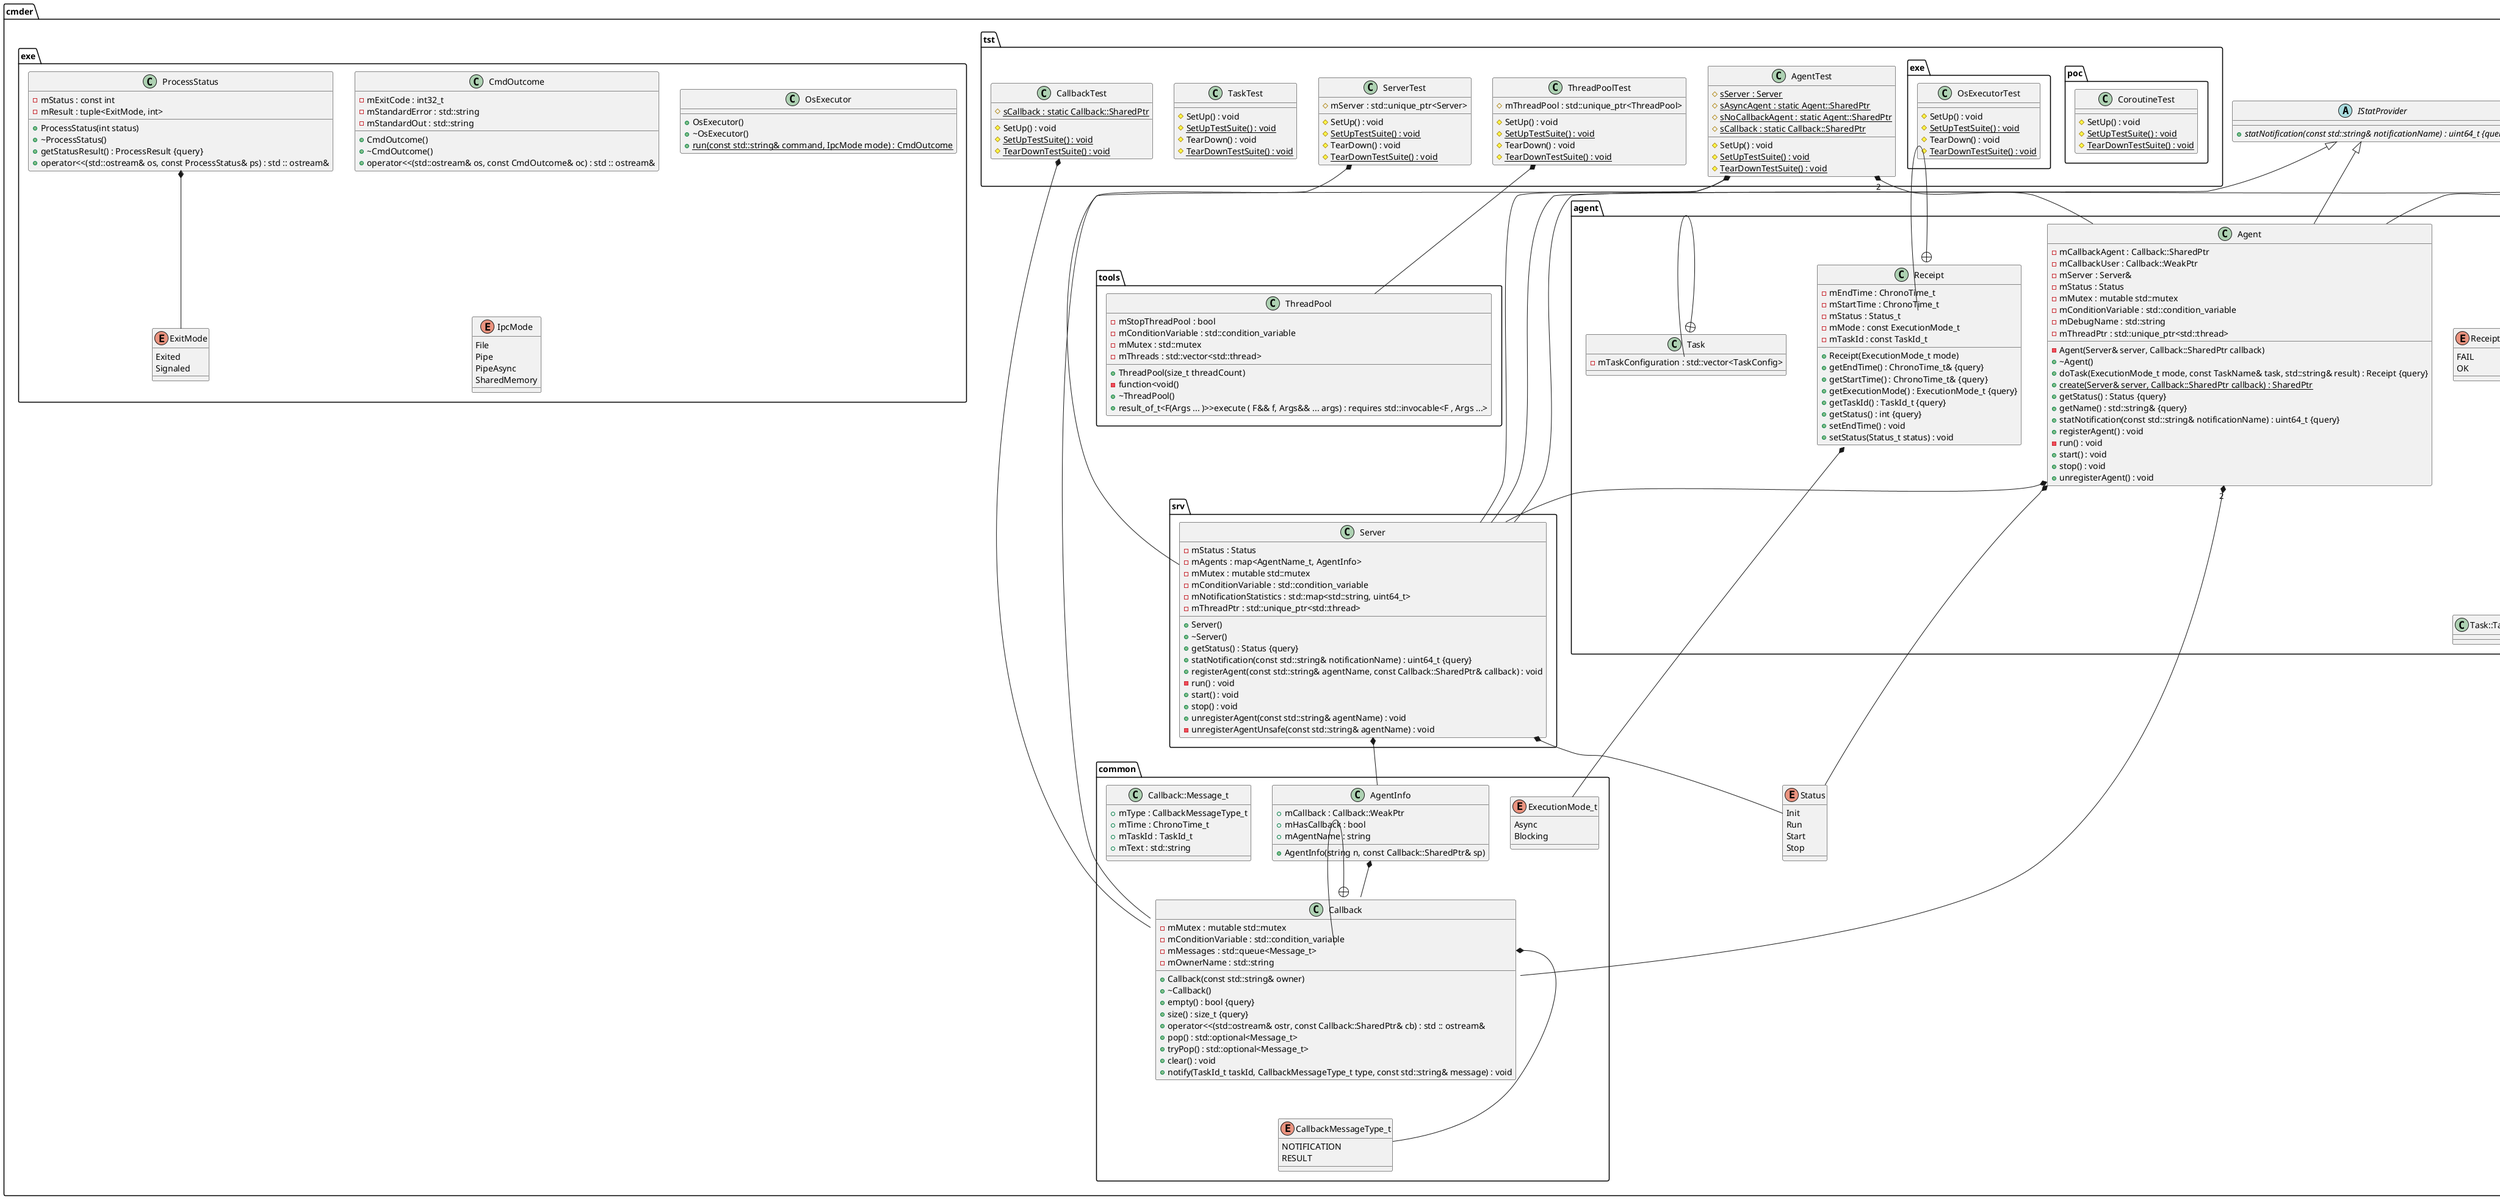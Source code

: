 @startuml





/' Objects '/

class scoped_logger {
	+scoped_logger(const std::string& className, const char* funcName, unsigned line)
	+~scoped_logger()
	-_ss : std::stringstream
	+stream() : std::stringstream&
}


namespace cmder {
	abstract class IControllableThread {
		+{abstract} getStatus() : int {query}
		+{abstract} start() : void
		+{abstract} stop() : void
	}

	abstract class IStatProvider {
		+{abstract} statNotification(const std::string& notificationName) : uint64_t {query}
	}

	enum Status {
		Init
		Run
		Start
		Stop
	}

	namespace tst {
		class AgentTest {
			#{static} sServer : Server
			#{static} sAsyncAgent : static Agent::SharedPtr
			#{static} sNoCallbackAgent : static Agent::SharedPtr
			#{static} sCallback : static Callback::SharedPtr
			#SetUp() : void
			#{static} SetUpTestSuite() : void
			#{static} TearDownTestSuite() : void
		}

		class CallbackTest {
			#{static} sCallback : static Callback::SharedPtr
			#SetUp() : void
			#{static} SetUpTestSuite() : void
			#{static} TearDownTestSuite() : void
		}

		class ServerTest {
			#mServer : std::unique_ptr<Server>
			#SetUp() : void
			#{static} SetUpTestSuite() : void
			#TearDown() : void
			#{static} TearDownTestSuite() : void
		}

		class TaskTest {
			#SetUp() : void
			#{static} SetUpTestSuite() : void
			#TearDown() : void
			#{static} TearDownTestSuite() : void
		}

		class ThreadPoolTest {
			#mThreadPool : std::unique_ptr<ThreadPool>
			#SetUp() : void
			#{static} SetUpTestSuite() : void
			#TearDown() : void
			#{static} TearDownTestSuite() : void
		}

		namespace poc {
			class CoroutineTest {
				#SetUp() : void
				#{static} SetUpTestSuite() : void
				#{static} TearDownTestSuite() : void
			}
		}

		namespace exe {
			class OsExecutorTest {
				#SetUp() : void
				#{static} SetUpTestSuite() : void
				#TearDown() : void
				#{static} TearDownTestSuite() : void
			}
		}
	}

	namespace tools {
		class ThreadPool {
			+ThreadPool(size_t threadCount)
			-function<void()
			+~ThreadPool()
			-mStopThreadPool : bool
			+result_of_t<F(Args ... )>>execute ( F&& f, Args&& ... args) : requires std::invocable<F , Args ...>
			-mConditionVariable : std::condition_variable
			-mMutex : std::mutex
			-mThreads : std::vector<std::thread>
		}
	}

	namespace srv {
		class Server {
			+Server()
			+~Server()
			+getStatus() : Status {query}
			-mStatus : Status
			-mAgents : map<AgentName_t, AgentInfo>
			-mMutex : mutable std::mutex
			-mConditionVariable : std::condition_variable
			-mNotificationStatistics : std::map<std::string, uint64_t>
			-mThreadPtr : std::unique_ptr<std::thread>
			+statNotification(const std::string& notificationName) : uint64_t {query}
			+registerAgent(const std::string& agentName, const Callback::SharedPtr& callback) : void
			-run() : void
			+start() : void
			+stop() : void
			+unregisterAgent(const std::string& agentName) : void
			-unregisterAgentUnsafe(const std::string& agentName) : void
		}
	}

	namespace exe {
		class CmdOutcome {
			+CmdOutcome()
			+~CmdOutcome()
			-mExitCode : int32_t
			+operator<<(std::ostream& os, const CmdOutcome& oc) : std :: ostream&
			-mStandardError : std::string
			-mStandardOut : std::string
		}

		class OsExecutor {
			+OsExecutor()
			+~OsExecutor()
			+{static} run(const std::string& command, IpcMode mode) : CmdOutcome
		}

		class ProcessStatus {
			+ProcessStatus(int status)
			+~ProcessStatus()
			+getStatusResult() : ProcessResult {query}
			-mStatus : const int
			+operator<<(std::ostream& os, const ProcessStatus& ps) : std :: ostream&
			-mResult : tuple<ExitMode, int>
		}

		enum ExitMode {
			Exited
			Signaled
		}

		enum IpcMode {
			File
			Pipe
			PipeAsync
			SharedMemory
		}
	}

	namespace common {
		class Callback {
			+Callback(const std::string& owner)
			+~Callback()
			+empty() : bool {query}
			-mMutex : mutable std::mutex
			+size() : size_t {query}
			+operator<<(std::ostream& ostr, const Callback::SharedPtr& cb) : std :: ostream&
			-mConditionVariable : std::condition_variable
			+pop() : std::optional<Message_t>
			+tryPop() : std::optional<Message_t>
			-mMessages : std::queue<Message_t>
			-mOwnerName : std::string
			+clear() : void
			+notify(TaskId_t taskId, CallbackMessageType_t type, const std::string& message) : void
		}

		enum CallbackMessageType_t {
			NOTIFICATION
			RESULT
		}

		enum ExecutionMode_t {
			Async
			Blocking
		}

		class AgentInfo {
			+AgentInfo(string n, const Callback::SharedPtr& sp)
			+mCallback : Callback::WeakPtr
			+mHasCallback : bool
			+mAgentName : string
		}

		class Callback::Message_t {
			+mType : CallbackMessageType_t
			+mTime : ChronoTime_t
			+mTaskId : TaskId_t
			+mText : std::string
		}
	}

	namespace agent {
		class Agent {
			-Agent(Server& server, Callback::SharedPtr callback)
			+~Agent()
			-mCallbackAgent : Callback::SharedPtr
			-mCallbackUser : Callback::WeakPtr
			+doTask(ExecutionMode_t mode, const TaskName& task, std::string& result) : Receipt {query}
			-mServer : Server&
			+{static} create(Server& server, Callback::SharedPtr callback) : SharedPtr
			+getStatus() : Status {query}
			-mStatus : Status
			-mMutex : mutable std::mutex
			-mConditionVariable : std::condition_variable
			-mDebugName : std::string
			+getName() : std::string& {query}
			-mThreadPtr : std::unique_ptr<std::thread>
			+statNotification(const std::string& notificationName) : uint64_t {query}
			+registerAgent() : void
			-run() : void
			+start() : void
			+stop() : void
			+unregisterAgent() : void
		}

		class Receipt {
			+Receipt(ExecutionMode_t mode)
			-mEndTime : ChronoTime_t
			-mStartTime : ChronoTime_t
			+getEndTime() : ChronoTime_t& {query}
			+getStartTime() : ChronoTime_t& {query}
			+getExecutionMode() : ExecutionMode_t {query}
			-mStatus : Status_t
			+getTaskId() : TaskId_t {query}
			-mMode : const ExecutionMode_t
			-mTaskId : const TaskId_t
			+getStatus() : int {query}
			+setEndTime() : void
			+setStatus(Status_t status) : void
		}

		class Task {
			-mTaskConfiguration : std::vector<TaskConfig>
		}

		enum Receipt::Status_t {
			FAIL
			OK
		}

		enum TaskName {
			BlockMe_3s
			Pi
			PingMe_5x
		}

		class Task::TaskConfig {
		}
	}
}





/' Inheritance relationships '/

cmder.IControllableThread <|-- cmder.agent.Agent


cmder.IControllableThread <|-- cmder.srv.Server


cmder.IStatProvider <|-- cmder.agent.Agent


cmder.IStatProvider <|-- cmder.srv.Server





/' Aggregation relationships '/

cmder.agent.Agent "2" *-- cmder.common.Callback


cmder.agent.Agent *-- cmder.srv.Server


cmder.agent.Agent *-- cmder.Status


cmder.common.AgentInfo *-- cmder.common.Callback


cmder.tst.AgentTest "2" *-- cmder.agent.Agent


cmder.tst.AgentTest *-- cmder.common.Callback


cmder.tst.AgentTest *-- cmder.srv.Server


cmder.common.Callback::Message_t *-- cmder.common.CallbackMessageType_t


cmder.tst.CallbackTest *-- cmder.common.Callback


cmder.exe.ProcessStatus *-- cmder.exe.ExitMode


cmder.agent.Receipt *-- cmder.common.ExecutionMode_t


cmder.srv.Server *-- cmder.common.AgentInfo


cmder.srv.Server *-- cmder.Status


cmder.tst.ServerTest *-- cmder.srv.Server


cmder.tst.ThreadPoolTest *-- cmder.tools.ThreadPool






/' Nested objects '/

cmder.common.Callback +-- cmder.common.Callback::Message_t


cmder.agent.Receipt +-- cmder.agent.Receipt::Status_t


cmder.agent.Task +-- cmder.agent.Task::TaskConfig




@enduml
